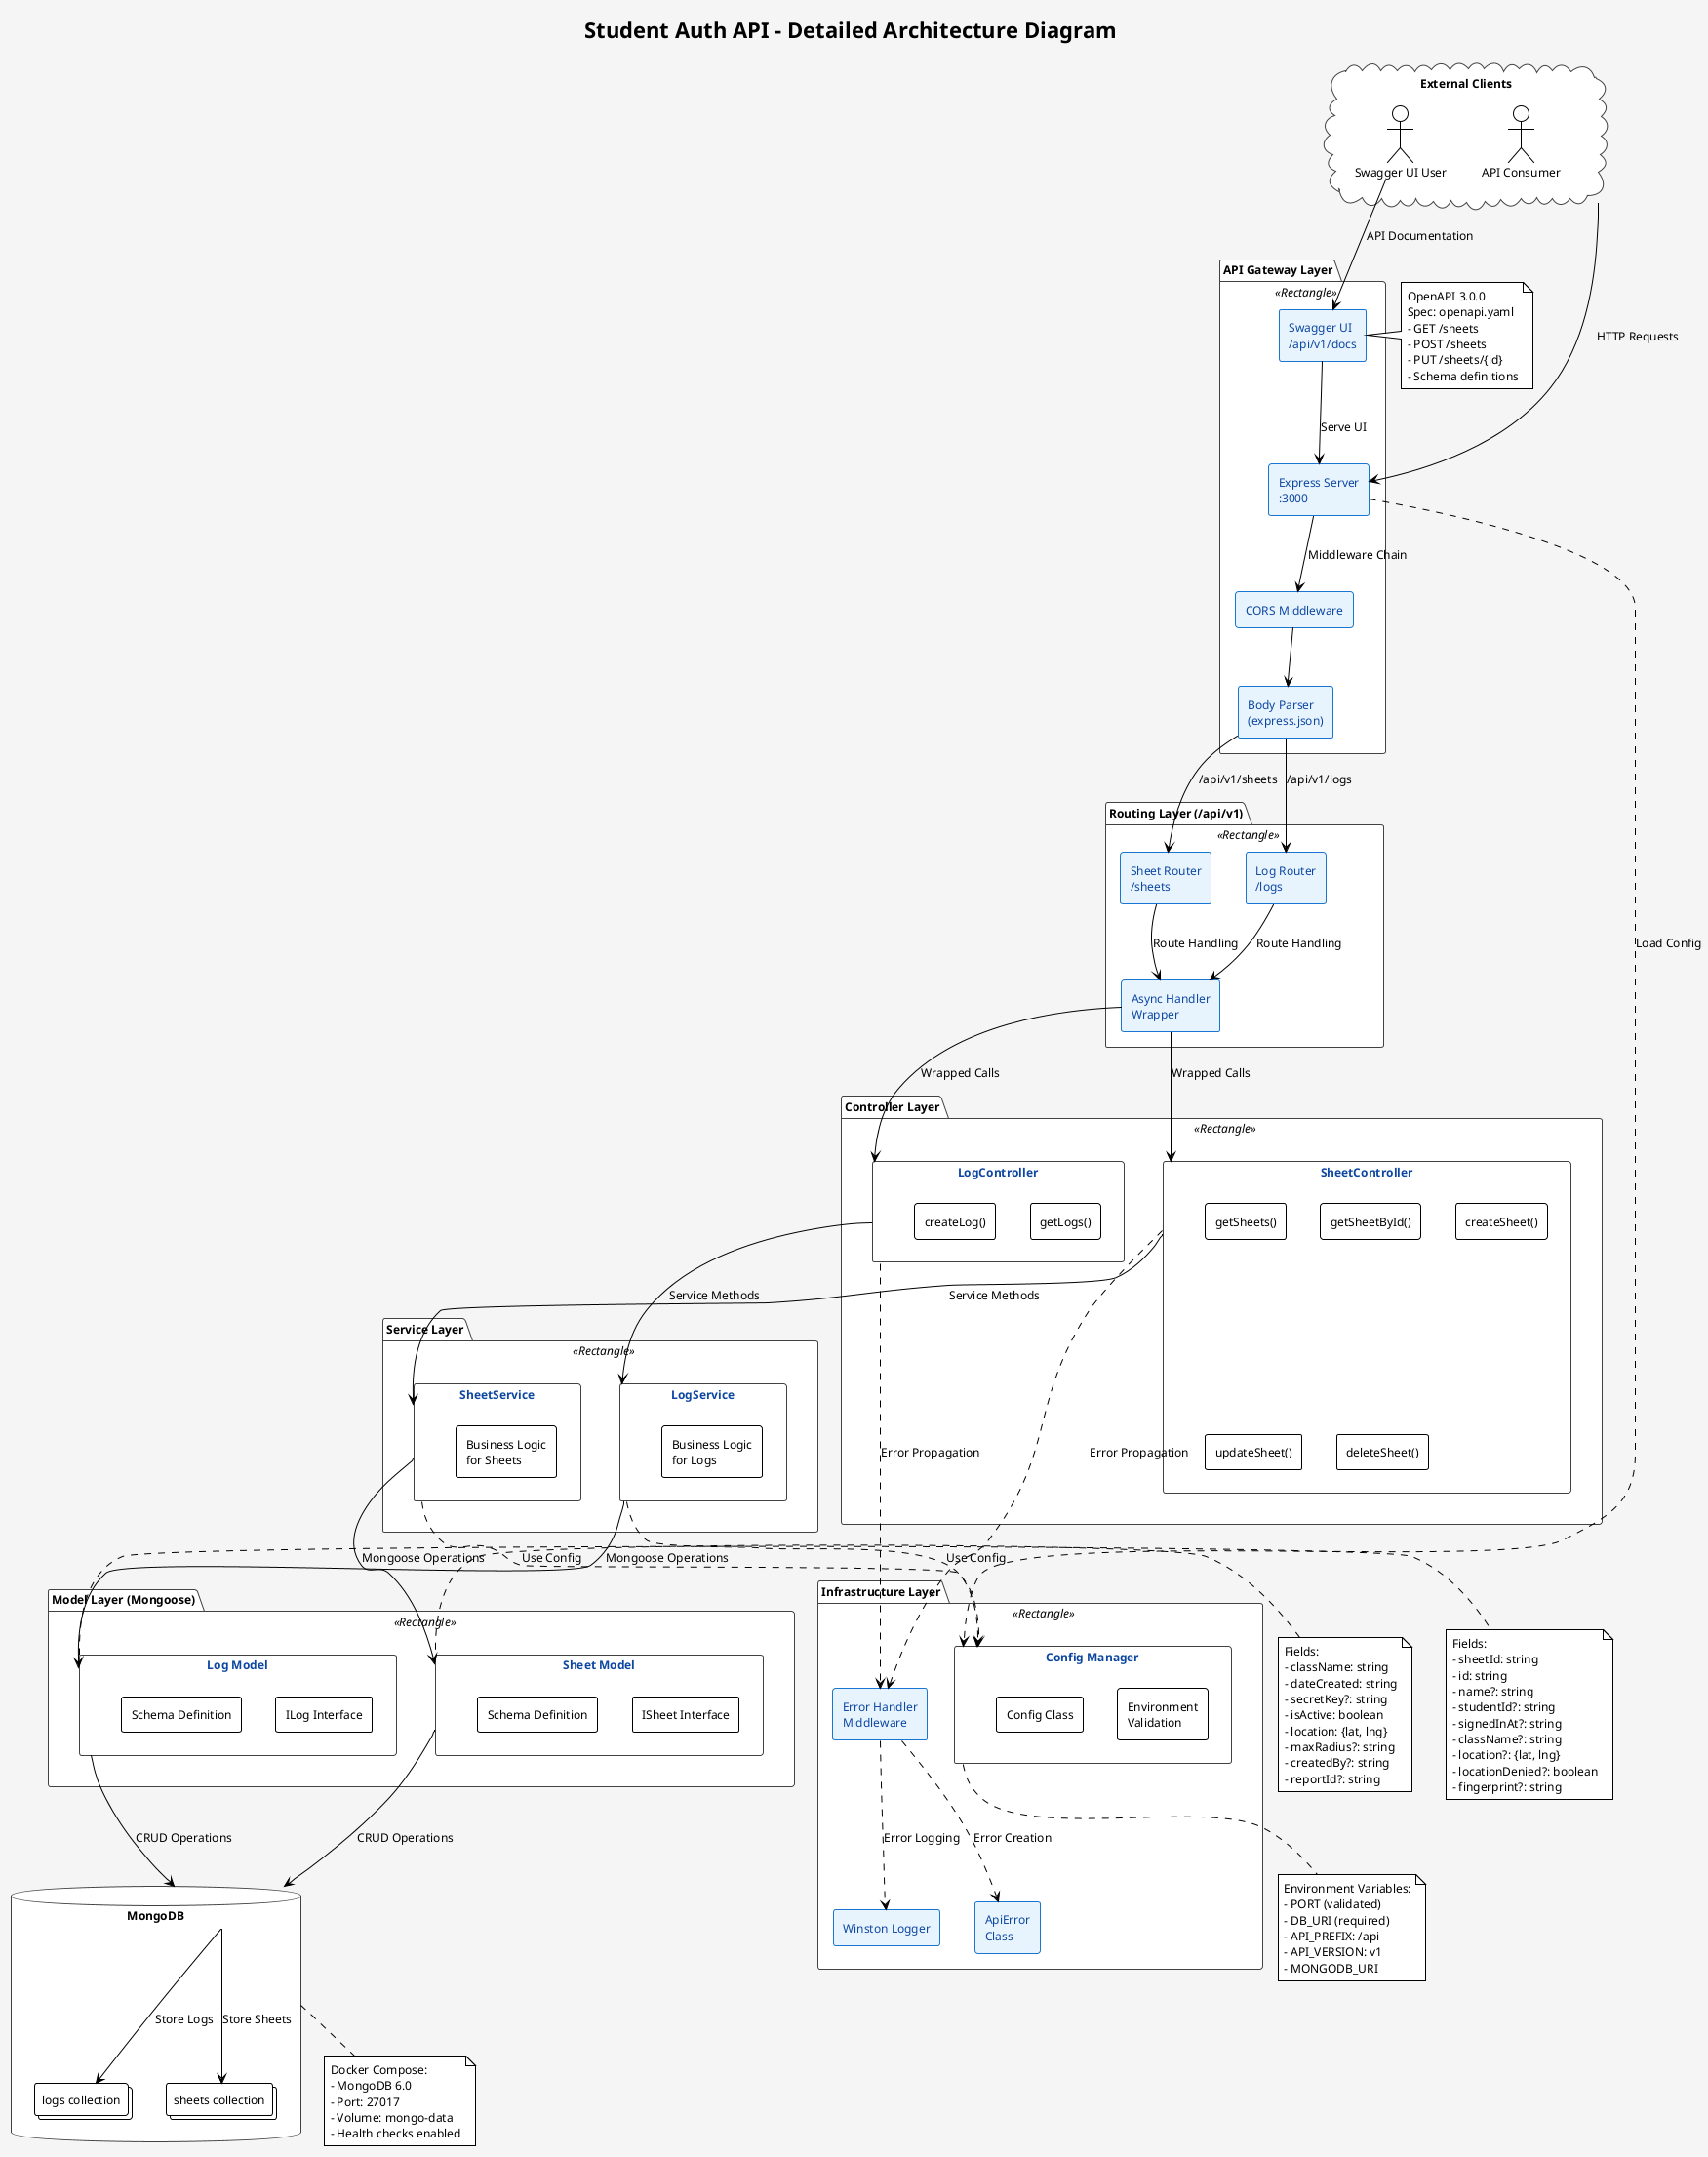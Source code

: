 @startuml Student_Auth_API_Architecture
!theme plain
skinparam componentStyle rectangle
skinparam defaultFontName Arial
skinparam defaultFontSize 12
skinparam backgroundColor #F5F5F5
skinparam component {
    BackgroundColor #E8F4FD
    BorderColor #1976D2
    FontColor #0D47A1
}
skinparam database {
    BackgroundColor #FFF3E0
    BorderColor #F57C00
}
skinparam cloud {
    BackgroundColor #F3E5F5
    BorderColor #7B1FA2
}
skinparam package {
    BackgroundColor #FFFFFF
    BorderColor #424242
}

title Student Auth API - Detailed Architecture Diagram

' External Layer
cloud "External Clients" as clients {
    actor "API Consumer" as consumer
    actor "Swagger UI User" as swagger_user
}

' API Gateway Layer
package "API Gateway Layer" <<Rectangle>> {
    component "Express Server\n:3000" as express
    component "CORS Middleware" as cors
    component "Body Parser\n(express.json)" as parser
    component "Swagger UI\n/api/v1/docs" as swagger
}

' Routing Layer
package "Routing Layer (/api/v1)" <<Rectangle>> {
    component "Sheet Router\n/sheets" as sheet_router
    component "Log Router\n/logs" as log_router
    component "Async Handler\nWrapper" as async_handler
}

' Controller Layer
package "Controller Layer" <<Rectangle>> {
    component "SheetController" as sheet_ctrl {
        rectangle "getSheets()" as getSheets
        rectangle "getSheetById()" as getSheetById
        rectangle "createSheet()" as createSheet
        rectangle "updateSheet()" as updateSheet
        rectangle "deleteSheet()" as deleteSheet
    }

    component "LogController" as log_ctrl {
        rectangle "getLogs()" as getLogs
        rectangle "createLog()" as createLog
    }
}

' Service Layer
package "Service Layer" <<Rectangle>> {
    component "SheetService" as sheet_svc {
        rectangle "Business Logic\nfor Sheets" as sheet_logic
    }

    component "LogService" as log_svc {
        rectangle "Business Logic\nfor Logs" as log_logic
    }
}

' Model Layer
package "Model Layer (Mongoose)" <<Rectangle>> {
    component "Sheet Model" as sheet_model {
        rectangle "ISheet Interface" as isheet
        rectangle "Schema Definition" as sheet_schema
    }

    component "Log Model" as log_model {
        rectangle "ILog Interface" as ilog
        rectangle "Schema Definition" as log_schema
    }
}

' Data Layer
database "MongoDB" as mongodb {
    collections "sheets collection" as sheets_col
    collections "logs collection" as logs_col
}

' Infrastructure Layer
package "Infrastructure Layer" <<Rectangle>> {
    component "Error Handler\nMiddleware" as error_handler
    component "ApiError\nClass" as api_error
    component "Winston Logger" as logger
    component "Config Manager" as config {
        rectangle "Environment\nValidation" as env_valid
        rectangle "Config Class" as config_class
    }
}

' OpenAPI Documentation
note right of swagger
    OpenAPI 3.0.0
    Spec: openapi.yaml
    - GET /sheets
    - POST /sheets
    - PUT /sheets/{id}
    - Schema definitions
end note

' Sheet Model Details
note left of sheet_model
    Fields:
    - className: string
    - dateCreated: string
    - secretKey?: string
    - isActive: boolean
    - location: {lat, lng}
    - maxRadius?: string
    - createdBy?: string
    - reportId?: string
end note

' Log Model Details
note right of log_model
    Fields:
    - sheetId: string
    - id: string
    - name?: string
    - studentId?: string
    - signedInAt?: string
    - className?: string
    - location?: {lat, lng}
    - locationDenied?: boolean
    - fingerprint?: string
end note

' Connections - Request Flow
clients --> express : HTTP Requests
swagger_user --> swagger : API Documentation
express --> cors : Middleware Chain
cors --> parser
parser --> sheet_router : /api/v1/sheets
parser --> log_router : /api/v1/logs
swagger --> express : Serve UI

' Router to Controller
sheet_router --> async_handler : Route Handling
log_router --> async_handler : Route Handling
async_handler --> sheet_ctrl : Wrapped Calls
async_handler --> log_ctrl : Wrapped Calls

' Controller to Service
sheet_ctrl --> sheet_svc : Service Methods
log_ctrl --> log_svc : Service Methods

' Service to Model
sheet_svc --> sheet_model : Mongoose Operations
log_svc --> log_model : Mongoose Operations

' Model to Database
sheet_model --> mongodb : CRUD Operations
log_model --> mongodb : CRUD Operations
mongodb --> sheets_col : Store Sheets
mongodb --> logs_col : Store Logs

' Error Handling Flow
sheet_ctrl ..> error_handler : Error Propagation
log_ctrl ..> error_handler : Error Propagation
error_handler ..> api_error : Error Creation
error_handler ..> logger : Error Logging

' Configuration Flow
express ..> config : Load Config
sheet_svc ..> config : Use Config
log_svc ..> config : Use Config

' Docker Configuration
note bottom of mongodb
    Docker Compose:
    - MongoDB 6.0
    - Port: 27017
    - Volume: mongo-data
    - Health checks enabled
end note

' Environment Configuration
note bottom of config
    Environment Variables:
    - PORT (validated)
    - DB_URI (required)
    - API_PREFIX: /api
    - API_VERSION: v1
    - MONGODB_URI
end note

@enduml